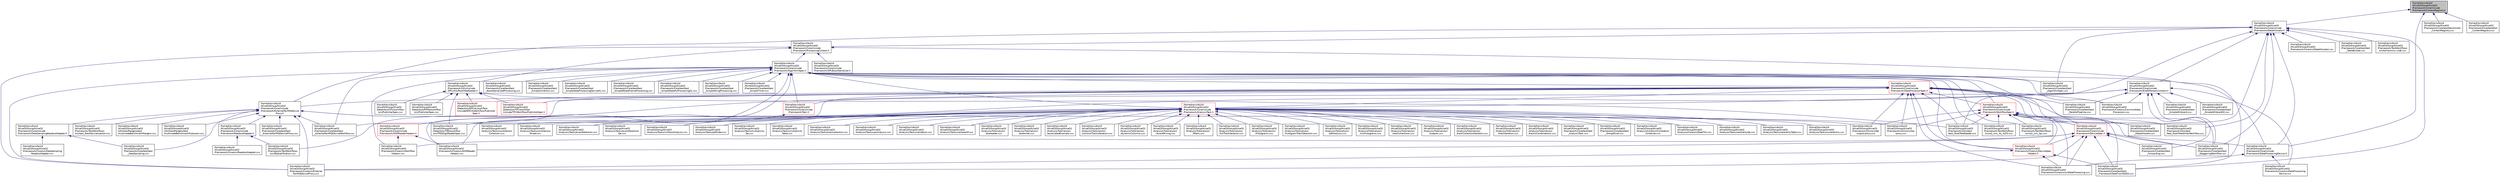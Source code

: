 digraph "/home/travis/build/AliceO2Group/AliceO2/Framework/Core/include/Framework/ContextRegistry.h"
{
 // INTERACTIVE_SVG=YES
  bgcolor="transparent";
  edge [fontname="Helvetica",fontsize="10",labelfontname="Helvetica",labelfontsize="10"];
  node [fontname="Helvetica",fontsize="10",shape=record];
  Node13 [label="/home/travis/build\l/AliceO2Group/AliceO2\l/Framework/Core/include\l/Framework/ContextRegistry.h",height=0.2,width=0.4,color="black", fillcolor="grey75", style="filled", fontcolor="black"];
  Node13 -> Node14 [dir="back",color="midnightblue",fontsize="10",style="solid",fontname="Helvetica"];
  Node14 [label="/home/travis/build\l/AliceO2Group/AliceO2\l/Framework/Core/include\l/Framework/DataAllocator.h",height=0.2,width=0.4,color="black",URL="$d1/d28/DataAllocator_8h.html"];
  Node14 -> Node15 [dir="back",color="midnightblue",fontsize="10",style="solid",fontname="Helvetica"];
  Node15 [label="/home/travis/build\l/AliceO2Group/AliceO2\l/Framework/Core/include\l/Framework/DataProcessingDevice.h",height=0.2,width=0.4,color="black",URL="$d3/d4b/DataProcessingDevice_8h.html"];
  Node15 -> Node16 [dir="back",color="midnightblue",fontsize="10",style="solid",fontname="Helvetica"];
  Node16 [label="/home/travis/build\l/AliceO2Group/AliceO2\l/Framework/Core/src/DataProcessing\lDevice.cxx",height=0.2,width=0.4,color="black",URL="$db/dac/DataProcessingDevice_8cxx.html"];
  Node15 -> Node17 [dir="back",color="midnightblue",fontsize="10",style="solid",fontname="Helvetica"];
  Node17 [label="/home/travis/build\l/AliceO2Group/AliceO2\l/Framework/Core/src/runDataProcessing.cxx",height=0.2,width=0.4,color="black",URL="$d7/d54/runDataProcessing_8cxx.html"];
  Node14 -> Node18 [dir="back",color="midnightblue",fontsize="10",style="solid",fontname="Helvetica"];
  Node18 [label="/home/travis/build\l/AliceO2Group/AliceO2\l/Framework/Core/include\l/Framework/ExternalFairMQDevice\lProxy.h",height=0.2,width=0.4,color="black",URL="$d6/d03/ExternalFairMQDeviceProxy_8h.html"];
  Node18 -> Node19 [dir="back",color="midnightblue",fontsize="10",style="solid",fontname="Helvetica"];
  Node19 [label="/home/travis/build\l/AliceO2Group/AliceO2\l/Framework/Core/include\l/Framework/DataSamplingReadoutAdapter.h",height=0.2,width=0.4,color="black",URL="$dc/dc8/DataSamplingReadoutAdapter_8h.html"];
  Node19 -> Node20 [dir="back",color="midnightblue",fontsize="10",style="solid",fontname="Helvetica"];
  Node20 [label="/home/travis/build\l/AliceO2Group/AliceO2\l/Framework/Core/src/DataSampling\lReadoutAdapter.cxx",height=0.2,width=0.4,color="black",URL="$dc/da2/DataSamplingReadoutAdapter_8cxx.html"];
  Node19 -> Node21 [dir="back",color="midnightblue",fontsize="10",style="solid",fontname="Helvetica"];
  Node21 [label="/home/travis/build\l/AliceO2Group/AliceO2\l/Framework/Core/test/test\l_DataSampling.cxx",height=0.2,width=0.4,color="black",URL="$d1/de8/test__DataSampling_8cxx.html"];
  Node18 -> Node22 [dir="back",color="midnightblue",fontsize="10",style="solid",fontname="Helvetica"];
  Node22 [label="/home/travis/build\l/AliceO2Group/AliceO2\l/Framework/Core/include\l/Framework/ReadoutAdapter.h",height=0.2,width=0.4,color="black",URL="$de/d43/ReadoutAdapter_8h.html"];
  Node22 -> Node23 [dir="back",color="midnightblue",fontsize="10",style="solid",fontname="Helvetica"];
  Node23 [label="/home/travis/build\l/AliceO2Group/AliceO2\l/Framework/Core/src/ReadoutAdapter.cxx",height=0.2,width=0.4,color="black",URL="$da/df2/ReadoutAdapter_8cxx.html"];
  Node22 -> Node24 [dir="back",color="midnightblue",fontsize="10",style="solid",fontname="Helvetica"];
  Node24 [label="/home/travis/build\l/AliceO2Group/AliceO2\l/Framework/TestWorkflows\l/src/flpQualification.cxx",height=0.2,width=0.4,color="black",URL="$db/d1a/flpQualification_8cxx.html"];
  Node18 -> Node25 [dir="back",color="midnightblue",fontsize="10",style="solid",fontname="Helvetica"];
  Node25 [label="/home/travis/build\l/AliceO2Group/AliceO2\l/Framework/Core/src/External\lFairMQDeviceProxy.cxx",height=0.2,width=0.4,color="black",URL="$dc/df3/ExternalFairMQDeviceProxy_8cxx.html"];
  Node18 -> Node21 [dir="back",color="midnightblue",fontsize="10",style="solid",fontname="Helvetica"];
  Node18 -> Node26 [dir="back",color="midnightblue",fontsize="10",style="solid",fontname="Helvetica"];
  Node26 [label="/home/travis/build\l/AliceO2Group/AliceO2\l/Framework/Core/test/test\l_ExternalFairMQDeviceProxy.cxx",height=0.2,width=0.4,color="black",URL="$d1/dd3/test__ExternalFairMQDeviceProxy_8cxx.html"];
  Node18 -> Node27 [dir="back",color="midnightblue",fontsize="10",style="solid",fontname="Helvetica"];
  Node27 [label="/home/travis/build\l/AliceO2Group/AliceO2\l/Framework/Core/test/test\l_ExternalFairMQDeviceWorkflow.cxx",height=0.2,width=0.4,color="black",URL="$d4/d00/test__ExternalFairMQDeviceWorkflow_8cxx.html"];
  Node18 -> Node28 [dir="back",color="midnightblue",fontsize="10",style="solid",fontname="Helvetica"];
  Node28 [label="/home/travis/build\l/AliceO2Group/AliceO2\l/Framework/TestWorkflows\l/src/test_RawDeviceInjector.cxx",height=0.2,width=0.4,color="black",URL="$da/d19/test__RawDeviceInjector_8cxx.html"];
  Node18 -> Node29 [dir="back",color="midnightblue",fontsize="10",style="solid",fontname="Helvetica"];
  Node29 [label="/home/travis/build\l/AliceO2Group/AliceO2\l/Framework/Utils/src/dpl\l-output-proxy.cxx",height=0.2,width=0.4,color="black",URL="$d6/d4b/dpl-output-proxy_8cxx.html"];
  Node18 -> Node30 [dir="back",color="midnightblue",fontsize="10",style="solid",fontname="Helvetica"];
  Node30 [label="/home/travis/build\l/AliceO2Group/AliceO2\l/Framework/Utils/src/raw\l-proxy.cxx",height=0.2,width=0.4,color="black",URL="$df/de6/raw-proxy_8cxx.html"];
  Node18 -> Node31 [dir="back",color="midnightblue",fontsize="10",style="solid",fontname="Helvetica"];
  Node31 [label="/home/travis/build\l/AliceO2Group/AliceO2\l/Utilities/Mergers/test\l/multinodeBenchmarkMergers.cxx",height=0.2,width=0.4,color="black",URL="$dc/dbc/multinodeBenchmarkMergers_8cxx.html",tooltip="This is a DPL workflow to run Mergers and an input proxy for benchmarks. "];
  Node18 -> Node32 [dir="back",color="midnightblue",fontsize="10",style="solid",fontname="Helvetica"];
  Node32 [label="/home/travis/build\l/AliceO2Group/AliceO2\l/Utilities/Mergers/test\l/multinodeBenchmarkProducers.cxx",height=0.2,width=0.4,color="black",URL="$d7/d5a/multinodeBenchmarkProducers_8cxx.html",tooltip="This is a DPL workflow with TH1 producers used to benchmark Mergers. "];
  Node14 -> Node33 [dir="back",color="midnightblue",fontsize="10",style="solid",fontname="Helvetica"];
  Node33 [label="/home/travis/build\l/AliceO2Group/AliceO2\l/Framework/Core/include\l/Framework/ProcessingContext.h",height=0.2,width=0.4,color="black",URL="$de/d6a/ProcessingContext_8h.html"];
  Node33 -> Node34 [dir="back",color="midnightblue",fontsize="10",style="solid",fontname="Helvetica"];
  Node34 [label="/home/travis/build\l/AliceO2Group/AliceO2\l/Framework/Core/include\l/Framework/AlgorithmSpec.h",height=0.2,width=0.4,color="black",URL="$d0/d14/AlgorithmSpec_8h.html"];
  Node34 -> Node35 [dir="back",color="midnightblue",fontsize="10",style="solid",fontname="Helvetica"];
  Node35 [label="/home/travis/build\l/AliceO2Group/AliceO2\l/Framework/Core/include\l/Framework/AnalysisTask.h",height=0.2,width=0.4,color="red",URL="$d6/d57/AnalysisTask_8h.html"];
  Node35 -> Node36 [dir="back",color="midnightblue",fontsize="10",style="solid",fontname="Helvetica"];
  Node36 [label="/home/travis/build\l/AliceO2Group/AliceO2\l/Analysis/Core/src/Correlation\lContainer.cxx",height=0.2,width=0.4,color="black",URL="$dc/def/CorrelationContainer_8cxx.html"];
  Node35 -> Node37 [dir="back",color="midnightblue",fontsize="10",style="solid",fontname="Helvetica"];
  Node37 [label="/home/travis/build\l/AliceO2Group/AliceO2\l/Analysis/Core/src/StepTHn.cxx",height=0.2,width=0.4,color="black",URL="$d9/dae/StepTHn_8cxx.html"];
  Node35 -> Node38 [dir="back",color="midnightblue",fontsize="10",style="solid",fontname="Helvetica"];
  Node38 [label="/home/travis/build\l/AliceO2Group/AliceO2\l/Analysis/Tasks/centralityQa.cxx",height=0.2,width=0.4,color="black",URL="$d5/d75/centralityQa_8cxx.html"];
  Node35 -> Node39 [dir="back",color="midnightblue",fontsize="10",style="solid",fontname="Helvetica"];
  Node39 [label="/home/travis/build\l/AliceO2Group/AliceO2\l/Analysis/Tasks/centralityTable.cxx",height=0.2,width=0.4,color="black",URL="$de/d41/centralityTable_8cxx.html"];
  Node35 -> Node40 [dir="back",color="midnightblue",fontsize="10",style="solid",fontname="Helvetica"];
  Node40 [label="/home/travis/build\l/AliceO2Group/AliceO2\l/Analysis/Tasks/correlations.cxx",height=0.2,width=0.4,color="black",URL="$d9/d61/correlations_8cxx.html"];
  Node35 -> Node41 [dir="back",color="midnightblue",fontsize="10",style="solid",fontname="Helvetica"];
  Node41 [label="/home/travis/build\l/AliceO2Group/AliceO2\l/Analysis/Tasks/correlations\lCollection.cxx",height=0.2,width=0.4,color="black",URL="$df/d59/correlationsCollection_8cxx.html"];
  Node35 -> Node42 [dir="back",color="midnightblue",fontsize="10",style="solid",fontname="Helvetica"];
  Node42 [label="/home/travis/build\l/AliceO2Group/AliceO2\l/Analysis/Tasks/correlations\lMixed.cxx",height=0.2,width=0.4,color="black",URL="$d4/d39/correlationsMixed_8cxx.html"];
  Node35 -> Node43 [dir="back",color="midnightblue",fontsize="10",style="solid",fontname="Helvetica"];
  Node43 [label="/home/travis/build\l/AliceO2Group/AliceO2\l/Analysis/Tasks/eventSelection.cxx",height=0.2,width=0.4,color="black",URL="$d9/df1/eventSelection_8cxx.html"];
  Node35 -> Node44 [dir="back",color="midnightblue",fontsize="10",style="solid",fontname="Helvetica"];
  Node44 [label="/home/travis/build\l/AliceO2Group/AliceO2\l/Analysis/Tasks/eventSelection\lQa.cxx",height=0.2,width=0.4,color="black",URL="$dd/d91/eventSelectionQa_8cxx.html"];
  Node35 -> Node45 [dir="back",color="midnightblue",fontsize="10",style="solid",fontname="Helvetica"];
  Node45 [label="/home/travis/build\l/AliceO2Group/AliceO2\l/Analysis/Tasks/invMassAnalysis.cxx",height=0.2,width=0.4,color="black",URL="$d3/db8/invMassAnalysis_8cxx.html"];
  Node35 -> Node46 [dir="back",color="midnightblue",fontsize="10",style="solid",fontname="Helvetica"];
  Node46 [label="/home/travis/build\l/AliceO2Group/AliceO2\l/Analysis/Tasks/jetfinder.cxx",height=0.2,width=0.4,color="black",URL="$d2/dc6/jetfinder_8cxx.html"];
  Node35 -> Node47 [dir="back",color="midnightblue",fontsize="10",style="solid",fontname="Helvetica"];
  Node47 [label="/home/travis/build\l/AliceO2Group/AliceO2\l/Analysis/Tasks/multiplicity\lQa.cxx",height=0.2,width=0.4,color="black",URL="$d3/d6a/multiplicityQa_8cxx.html"];
  Node35 -> Node48 [dir="back",color="midnightblue",fontsize="10",style="solid",fontname="Helvetica"];
  Node48 [label="/home/travis/build\l/AliceO2Group/AliceO2\l/Analysis/Tasks/multiplicity\lTable.cxx",height=0.2,width=0.4,color="black",URL="$d4/d23/multiplicityTable_8cxx.html"];
  Node35 -> Node49 [dir="back",color="midnightblue",fontsize="10",style="solid",fontname="Helvetica"];
  Node49 [label="/home/travis/build\l/AliceO2Group/AliceO2\l/Analysis/Tasks/trackselection.cxx",height=0.2,width=0.4,color="black",URL="$db/d90/trackselection_8cxx.html"];
  Node35 -> Node50 [dir="back",color="midnightblue",fontsize="10",style="solid",fontname="Helvetica"];
  Node50 [label="/home/travis/build\l/AliceO2Group/AliceO2\l/Analysis/Tasks/upcAnalysis.cxx",height=0.2,width=0.4,color="black",URL="$d2/d9d/upcAnalysis_8cxx.html"];
  Node35 -> Node51 [dir="back",color="midnightblue",fontsize="10",style="solid",fontname="Helvetica"];
  Node51 [label="/home/travis/build\l/AliceO2Group/AliceO2\l/Analysis/Tasks/validation.cxx",height=0.2,width=0.4,color="black",URL="$dd/d1b/validation_8cxx.html"];
  Node35 -> Node52 [dir="back",color="midnightblue",fontsize="10",style="solid",fontname="Helvetica"];
  Node52 [label="/home/travis/build\l/AliceO2Group/AliceO2\l/Analysis/Tasks/vertexerhf.cxx",height=0.2,width=0.4,color="black",URL="$de/d5e/vertexerhf_8cxx.html"];
  Node35 -> Node53 [dir="back",color="midnightblue",fontsize="10",style="solid",fontname="Helvetica"];
  Node53 [label="/home/travis/build\l/AliceO2Group/AliceO2\l/Analysis/Tutorials/src\l/aodreader.cxx",height=0.2,width=0.4,color="black",URL="$dd/d00/aodreader_8cxx.html"];
  Node35 -> Node54 [dir="back",color="midnightblue",fontsize="10",style="solid",fontname="Helvetica"];
  Node54 [label="/home/travis/build\l/AliceO2Group/AliceO2\l/Analysis/Tutorials/src\l/aodwriter.cxx",height=0.2,width=0.4,color="black",URL="$d0/dee/aodwriter_8cxx.html"];
  Node35 -> Node55 [dir="back",color="midnightblue",fontsize="10",style="solid",fontname="Helvetica"];
  Node55 [label="/home/travis/build\l/AliceO2Group/AliceO2\l/Analysis/Tutorials/src\l/associatedExample.cxx",height=0.2,width=0.4,color="black",URL="$d6/dcb/associatedExample_8cxx.html"];
  Node35 -> Node56 [dir="back",color="midnightblue",fontsize="10",style="solid",fontname="Helvetica"];
  Node56 [label="/home/travis/build\l/AliceO2Group/AliceO2\l/Analysis/Tutorials/src\l/collisionTracksIteration.cxx",height=0.2,width=0.4,color="black",URL="$d4/dd5/collisionTracksIteration_8cxx.html"];
  Node35 -> Node57 [dir="back",color="midnightblue",fontsize="10",style="solid",fontname="Helvetica"];
  Node57 [label="/home/travis/build\l/AliceO2Group/AliceO2\l/Analysis/Tutorials/src\l/dynamicColumns.cxx",height=0.2,width=0.4,color="black",URL="$d2/df5/dynamicColumns_8cxx.html"];
  Node35 -> Node58 [dir="back",color="midnightblue",fontsize="10",style="solid",fontname="Helvetica"];
  Node58 [label="/home/travis/build\l/AliceO2Group/AliceO2\l/Analysis/Tutorials/src\l/eventMixing.cxx",height=0.2,width=0.4,color="black",URL="$d6/ddb/eventMixing_8cxx.html"];
  Node35 -> Node59 [dir="back",color="midnightblue",fontsize="10",style="solid",fontname="Helvetica"];
  Node59 [label="/home/travis/build\l/AliceO2Group/AliceO2\l/Analysis/Tutorials/src\l/filters.cxx",height=0.2,width=0.4,color="black",URL="$d6/d77/filters_8cxx.html"];
  Node35 -> Node60 [dir="back",color="midnightblue",fontsize="10",style="solid",fontname="Helvetica"];
  Node60 [label="/home/travis/build\l/AliceO2Group/AliceO2\l/Analysis/Tutorials/src\l/fullTrackIteration.cxx",height=0.2,width=0.4,color="black",URL="$d2/d4e/fullTrackIteration_8cxx.html"];
  Node35 -> Node61 [dir="back",color="midnightblue",fontsize="10",style="solid",fontname="Helvetica"];
  Node61 [label="/home/travis/build\l/AliceO2Group/AliceO2\l/Analysis/Tutorials/src\l/histograms.cxx",height=0.2,width=0.4,color="black",URL="$df/d90/histograms_8cxx.html"];
  Node35 -> Node62 [dir="back",color="midnightblue",fontsize="10",style="solid",fontname="Helvetica"];
  Node62 [label="/home/travis/build\l/AliceO2Group/AliceO2\l/Analysis/Tutorials/src\l/histogramTrackSelection.cxx",height=0.2,width=0.4,color="black",URL="$dd/d06/histogramTrackSelection_8cxx.html"];
  Node35 -> Node63 [dir="back",color="midnightblue",fontsize="10",style="solid",fontname="Helvetica"];
  Node63 [label="/home/travis/build\l/AliceO2Group/AliceO2\l/Analysis/Tutorials/src\l/jetAnalysis.cxx",height=0.2,width=0.4,color="black",URL="$d7/d21/jetAnalysis_8cxx.html"];
  Node35 -> Node64 [dir="back",color="midnightblue",fontsize="10",style="solid",fontname="Helvetica"];
  Node64 [label="/home/travis/build\l/AliceO2Group/AliceO2\l/Analysis/Tutorials/src\l/mcHistograms.cxx",height=0.2,width=0.4,color="black",URL="$dd/d84/mcHistograms_8cxx.html"];
  Node35 -> Node65 [dir="back",color="midnightblue",fontsize="10",style="solid",fontname="Helvetica"];
  Node65 [label="/home/travis/build\l/AliceO2Group/AliceO2\l/Analysis/Tutorials/src\l/newCollections.cxx",height=0.2,width=0.4,color="black",URL="$d7/d10/newCollections_8cxx.html"];
  Node35 -> Node66 [dir="back",color="midnightblue",fontsize="10",style="solid",fontname="Helvetica"];
  Node66 [label="/home/travis/build\l/AliceO2Group/AliceO2\l/Analysis/Tutorials/src\l/outputs.cxx",height=0.2,width=0.4,color="black",URL="$d3/d45/outputs_8cxx.html"];
  Node35 -> Node67 [dir="back",color="midnightblue",fontsize="10",style="solid",fontname="Helvetica"];
  Node67 [label="/home/travis/build\l/AliceO2Group/AliceO2\l/Analysis/Tutorials/src\l/trackCollectionIteration.cxx",height=0.2,width=0.4,color="black",URL="$d4/ded/trackCollectionIteration_8cxx.html"];
  Node35 -> Node68 [dir="back",color="midnightblue",fontsize="10",style="solid",fontname="Helvetica"];
  Node68 [label="/home/travis/build\l/AliceO2Group/AliceO2\l/Analysis/Tutorials/src\l/trackIteration.cxx",height=0.2,width=0.4,color="black",URL="$db/d7e/trackIteration_8cxx.html"];
  Node35 -> Node69 [dir="back",color="midnightblue",fontsize="10",style="solid",fontname="Helvetica"];
  Node69 [label="/home/travis/build\l/AliceO2Group/AliceO2\l/Analysis/Tutorials/src\l/tracksCombinations.cxx",height=0.2,width=0.4,color="black",URL="$d0/da7/tracksCombinations_8cxx.html"];
  Node35 -> Node70 [dir="back",color="midnightblue",fontsize="10",style="solid",fontname="Helvetica"];
  Node70 [label="/home/travis/build\l/AliceO2Group/AliceO2\l/Framework/Core/test/test\l_AnalysisTask.cxx",height=0.2,width=0.4,color="black",URL="$d9/d09/test__AnalysisTask_8cxx.html"];
  Node35 -> Node71 [dir="back",color="midnightblue",fontsize="10",style="solid",fontname="Helvetica"];
  Node71 [label="/home/travis/build\l/AliceO2Group/AliceO2\l/Framework/Core/test/test\l_GroupSlicer.cxx",height=0.2,width=0.4,color="black",URL="$d2/d45/test__GroupSlicer_8cxx.html"];
  Node34 -> Node73 [dir="back",color="midnightblue",fontsize="10",style="solid",fontname="Helvetica"];
  Node73 [label="/home/travis/build\l/AliceO2Group/AliceO2\l/Framework/Core/include\l/Framework/AODReaderHelpers.h",height=0.2,width=0.4,color="red",URL="$da/d97/AODReaderHelpers_8h.html"];
  Node73 -> Node74 [dir="back",color="midnightblue",fontsize="10",style="solid",fontname="Helvetica"];
  Node74 [label="/home/travis/build\l/AliceO2Group/AliceO2\l/Framework/Core/src/AODReader\lHelpers.cxx",height=0.2,width=0.4,color="black",URL="$d4/dc5/AODReaderHelpers_8cxx.html"];
  Node73 -> Node75 [dir="back",color="midnightblue",fontsize="10",style="solid",fontname="Helvetica"];
  Node75 [label="/home/travis/build\l/AliceO2Group/AliceO2\l/Framework/Core/src/Workflow\lHelpers.cxx",height=0.2,width=0.4,color="black",URL="$dc/da7/WorkflowHelpers_8cxx.html"];
  Node34 -> Node15 [dir="back",color="midnightblue",fontsize="10",style="solid",fontname="Helvetica"];
  Node34 -> Node77 [dir="back",color="midnightblue",fontsize="10",style="solid",fontname="Helvetica"];
  Node77 [label="/home/travis/build\l/AliceO2Group/AliceO2\l/Framework/Core/include\l/Framework/DataProcessorSpec.h",height=0.2,width=0.4,color="red",URL="$d0/df4/DataProcessorSpec_8h.html"];
  Node77 -> Node101 [dir="back",color="midnightblue",fontsize="10",style="solid",fontname="Helvetica"];
  Node101 [label="/home/travis/build\l/AliceO2Group/AliceO2\l/Detectors/EMCAL/workflow\l/include/EMCALWorkflow/Publisher\lSpec.h",height=0.2,width=0.4,color="red",URL="$d2/d55/EMCAL_2workflow_2include_2EMCALWorkflow_2PublisherSpec_8h.html"];
  Node77 -> Node293 [dir="back",color="midnightblue",fontsize="10",style="solid",fontname="Helvetica"];
  Node293 [label="/home/travis/build\l/AliceO2Group/AliceO2\l/Detectors/TPC/workflow\l/include/TPCWorkflow/PublisherSpec.h",height=0.2,width=0.4,color="red",URL="$d9/d4e/TPC_2workflow_2include_2TPCWorkflow_2PublisherSpec_8h.html"];
  Node77 -> Node302 [dir="back",color="midnightblue",fontsize="10",style="solid",fontname="Helvetica"];
  Node302 [label="/home/travis/build\l/AliceO2Group/AliceO2\l/Detectors/TRD/workflow\l/src/TRDDigitReaderSpec.cxx",height=0.2,width=0.4,color="black",URL="$d7/da6/TRDDigitReaderSpec_8cxx.html"];
  Node77 -> Node35 [dir="back",color="midnightblue",fontsize="10",style="solid",fontname="Helvetica"];
  Node77 -> Node18 [dir="back",color="midnightblue",fontsize="10",style="solid",fontname="Helvetica"];
  Node77 -> Node314 [dir="back",color="midnightblue",fontsize="10",style="solid",fontname="Helvetica"];
  Node314 [label="/home/travis/build\l/AliceO2Group/AliceO2\l/Framework/Core/include\l/Framework/DeviceSpec.h",height=0.2,width=0.4,color="red",URL="$df/de8/DeviceSpec_8h.html"];
  Node314 -> Node15 [dir="back",color="midnightblue",fontsize="10",style="solid",fontname="Helvetica"];
  Node314 -> Node74 [dir="back",color="midnightblue",fontsize="10",style="solid",fontname="Helvetica"];
  Node314 -> Node397 [dir="back",color="midnightblue",fontsize="10",style="solid",fontname="Helvetica"];
  Node397 [label="/home/travis/build\l/AliceO2Group/AliceO2\l/Framework/Core/src/DeviceSpec\lHelpers.h",height=0.2,width=0.4,color="red",URL="$df/dda/DeviceSpecHelpers_8h.html"];
  Node397 -> Node25 [dir="back",color="midnightblue",fontsize="10",style="solid",fontname="Helvetica"];
  Node397 -> Node17 [dir="back",color="midnightblue",fontsize="10",style="solid",fontname="Helvetica"];
  Node397 -> Node401 [dir="back",color="midnightblue",fontsize="10",style="solid",fontname="Helvetica"];
  Node401 [label="/home/travis/build\l/AliceO2Group/AliceO2\l/Framework/Core/test/test\l_FrameworkDataFlowToDDS.cxx",height=0.2,width=0.4,color="black",URL="$d6/d53/test__FrameworkDataFlowToDDS_8cxx.html"];
  Node314 -> Node25 [dir="back",color="midnightblue",fontsize="10",style="solid",fontname="Helvetica"];
  Node314 -> Node17 [dir="back",color="midnightblue",fontsize="10",style="solid",fontname="Helvetica"];
  Node314 -> Node75 [dir="back",color="midnightblue",fontsize="10",style="solid",fontname="Helvetica"];
  Node314 -> Node346 [dir="back",color="midnightblue",fontsize="10",style="solid",fontname="Helvetica"];
  Node346 [label="/home/travis/build\l/AliceO2Group/AliceO2\l/Framework/Core/test/test\l_Forwarding.cxx",height=0.2,width=0.4,color="black",URL="$de/dae/test__Forwarding_8cxx.html"];
  Node314 -> Node401 [dir="back",color="midnightblue",fontsize="10",style="solid",fontname="Helvetica"];
  Node314 -> Node363 [dir="back",color="midnightblue",fontsize="10",style="solid",fontname="Helvetica"];
  Node363 [label="/home/travis/build\l/AliceO2Group/AliceO2\l/Framework/Core/test/test\l_StaggeringWorkflow.cxx",height=0.2,width=0.4,color="black",URL="$dd/d16/test__StaggeringWorkflow_8cxx.html"];
  Node77 -> Node429 [dir="back",color="midnightblue",fontsize="10",style="solid",fontname="Helvetica"];
  Node429 [label="/home/travis/build\l/AliceO2Group/AliceO2\l/Framework/Core/include\l/Framework/WorkflowSpec.h",height=0.2,width=0.4,color="red",URL="$df/da1/WorkflowSpec_8h.html"];
  Node429 -> Node314 [dir="back",color="midnightblue",fontsize="10",style="solid",fontname="Helvetica"];
  Node429 -> Node397 [dir="back",color="midnightblue",fontsize="10",style="solid",fontname="Helvetica"];
  Node429 -> Node17 [dir="back",color="midnightblue",fontsize="10",style="solid",fontname="Helvetica"];
  Node429 -> Node345 [dir="back",color="midnightblue",fontsize="10",style="solid",fontname="Helvetica"];
  Node345 [label="/home/travis/build\l/AliceO2Group/AliceO2\l/Framework/Core/test/test\l_DataAllocator.cxx",height=0.2,width=0.4,color="black",URL="$d2/da2/test__DataAllocator_8cxx.html"];
  Node429 -> Node401 [dir="back",color="midnightblue",fontsize="10",style="solid",fontname="Helvetica"];
  Node429 -> Node363 [dir="back",color="midnightblue",fontsize="10",style="solid",fontname="Helvetica"];
  Node429 -> Node455 [dir="back",color="midnightblue",fontsize="10",style="solid",fontname="Helvetica"];
  Node455 [label="/home/travis/build\l/AliceO2Group/AliceO2\l/Framework/TestWorkflows\l/src/o2_sim_its_ALP3.cxx",height=0.2,width=0.4,color="black",URL="$dd/d2b/o2__sim__its__ALP3_8cxx.html"];
  Node429 -> Node456 [dir="back",color="midnightblue",fontsize="10",style="solid",fontname="Helvetica"];
  Node456 [label="/home/travis/build\l/AliceO2Group/AliceO2\l/Framework/TestWorkflows\l/src/o2_sim_tpc.cxx",height=0.2,width=0.4,color="black",URL="$d7/d11/o2__sim__tpc_8cxx.html"];
  Node429 -> Node29 [dir="back",color="midnightblue",fontsize="10",style="solid",fontname="Helvetica"];
  Node429 -> Node30 [dir="back",color="midnightblue",fontsize="10",style="solid",fontname="Helvetica"];
  Node429 -> Node391 [dir="back",color="midnightblue",fontsize="10",style="solid",fontname="Helvetica"];
  Node391 [label="/home/travis/build\l/AliceO2Group/AliceO2\l/Framework/Utils/test\l/test_RootTreeReader.cxx",height=0.2,width=0.4,color="black",URL="$d6/d0d/test__RootTreeReader_8cxx.html"];
  Node429 -> Node392 [dir="back",color="midnightblue",fontsize="10",style="solid",fontname="Helvetica"];
  Node392 [label="/home/travis/build\l/AliceO2Group/AliceO2\l/Framework/Utils/test\l/test_RootTreeWriterWorkflow.cxx",height=0.2,width=0.4,color="black",URL="$d1/d02/test__RootTreeWriterWorkflow_8cxx.html"];
  Node77 -> Node310 [dir="back",color="midnightblue",fontsize="10",style="solid",fontname="Helvetica"];
  Node310 [label="/home/travis/build\l/AliceO2Group/AliceO2\l/Framework/Core/src/CommonData\lProcessors.cxx",height=0.2,width=0.4,color="black",URL="$df/d93/CommonDataProcessors_8cxx.html"];
  Node77 -> Node397 [dir="back",color="midnightblue",fontsize="10",style="solid",fontname="Helvetica"];
  Node77 -> Node17 [dir="back",color="midnightblue",fontsize="10",style="solid",fontname="Helvetica"];
  Node77 -> Node345 [dir="back",color="midnightblue",fontsize="10",style="solid",fontname="Helvetica"];
  Node77 -> Node27 [dir="back",color="midnightblue",fontsize="10",style="solid",fontname="Helvetica"];
  Node77 -> Node349 [dir="back",color="midnightblue",fontsize="10",style="solid",fontname="Helvetica"];
  Node349 [label="/home/travis/build\l/AliceO2Group/AliceO2\l/Framework/Core/test/test\l_ParallelPipeline.cxx",height=0.2,width=0.4,color="black",URL="$d8/d7e/test__ParallelPipeline_8cxx.html"];
  Node77 -> Node363 [dir="back",color="midnightblue",fontsize="10",style="solid",fontname="Helvetica"];
  Node77 -> Node24 [dir="back",color="midnightblue",fontsize="10",style="solid",fontname="Helvetica"];
  Node77 -> Node29 [dir="back",color="midnightblue",fontsize="10",style="solid",fontname="Helvetica"];
  Node77 -> Node30 [dir="back",color="midnightblue",fontsize="10",style="solid",fontname="Helvetica"];
  Node77 -> Node391 [dir="back",color="midnightblue",fontsize="10",style="solid",fontname="Helvetica"];
  Node77 -> Node392 [dir="back",color="midnightblue",fontsize="10",style="solid",fontname="Helvetica"];
  Node34 -> Node314 [dir="back",color="midnightblue",fontsize="10",style="solid",fontname="Helvetica"];
  Node34 -> Node523 [dir="back",color="midnightblue",fontsize="10",style="solid",fontname="Helvetica"];
  Node523 [label="/home/travis/build\l/AliceO2Group/AliceO2\l/Framework/Core/include\l/Framework/Task.h",height=0.2,width=0.4,color="red",URL="$df/d4f/Task_8h.html"];
  Node523 -> Node302 [dir="back",color="midnightblue",fontsize="10",style="solid",fontname="Helvetica"];
  Node34 -> Node429 [dir="back",color="midnightblue",fontsize="10",style="solid",fontname="Helvetica"];
  Node34 -> Node74 [dir="back",color="midnightblue",fontsize="10",style="solid",fontname="Helvetica"];
  Node34 -> Node310 [dir="back",color="midnightblue",fontsize="10",style="solid",fontname="Helvetica"];
  Node34 -> Node397 [dir="back",color="midnightblue",fontsize="10",style="solid",fontname="Helvetica"];
  Node34 -> Node25 [dir="back",color="midnightblue",fontsize="10",style="solid",fontname="Helvetica"];
  Node34 -> Node75 [dir="back",color="midnightblue",fontsize="10",style="solid",fontname="Helvetica"];
  Node34 -> Node527 [dir="back",color="midnightblue",fontsize="10",style="solid",fontname="Helvetica"];
  Node527 [label="/home/travis/build\l/AliceO2Group/AliceO2\l/Framework/Core/test/test\l_AlgorithmSpec.cxx",height=0.2,width=0.4,color="black",URL="$df/d66/test__AlgorithmSpec_8cxx.html"];
  Node34 -> Node338 [dir="back",color="midnightblue",fontsize="10",style="solid",fontname="Helvetica"];
  Node338 [label="/home/travis/build\l/AliceO2Group/AliceO2\l/Framework/Core/test/test\l_BoostSerializedProcessing.cxx",height=0.2,width=0.4,color="black",URL="$dc/d58/test__BoostSerializedProcessing_8cxx.html"];
  Node34 -> Node27 [dir="back",color="midnightblue",fontsize="10",style="solid",fontname="Helvetica"];
  Node34 -> Node353 [dir="back",color="midnightblue",fontsize="10",style="solid",fontname="Helvetica"];
  Node353 [label="/home/travis/build\l/AliceO2Group/AliceO2\l/Framework/Core/test/test\l_SimpleCondition.cxx",height=0.2,width=0.4,color="black",URL="$df/d11/test__SimpleCondition_8cxx.html"];
  Node34 -> Node354 [dir="back",color="midnightblue",fontsize="10",style="solid",fontname="Helvetica"];
  Node354 [label="/home/travis/build\l/AliceO2Group/AliceO2\l/Framework/Core/test/test\l_SimpleDataProcessingDevice01.cxx",height=0.2,width=0.4,color="black",URL="$d5/d24/test__SimpleDataProcessingDevice01_8cxx.html"];
  Node34 -> Node355 [dir="back",color="midnightblue",fontsize="10",style="solid",fontname="Helvetica"];
  Node355 [label="/home/travis/build\l/AliceO2Group/AliceO2\l/Framework/Core/test/test\l_SimpleRDataFrameProcessing.cxx",height=0.2,width=0.4,color="black",URL="$da/d97/test__SimpleRDataFrameProcessing_8cxx.html"];
  Node34 -> Node356 [dir="back",color="midnightblue",fontsize="10",style="solid",fontname="Helvetica"];
  Node356 [label="/home/travis/build\l/AliceO2Group/AliceO2\l/Framework/Core/test/test\l_SimpleStatefulProcessing01.cxx",height=0.2,width=0.4,color="black",URL="$da/d12/test__SimpleStatefulProcessing01_8cxx.html"];
  Node34 -> Node357 [dir="back",color="midnightblue",fontsize="10",style="solid",fontname="Helvetica"];
  Node357 [label="/home/travis/build\l/AliceO2Group/AliceO2\l/Framework/Core/test/test\l_SimpleStringProcessing.cxx",height=0.2,width=0.4,color="black",URL="$d4/d92/test__SimpleStringProcessing_8cxx.html"];
  Node34 -> Node358 [dir="back",color="midnightblue",fontsize="10",style="solid",fontname="Helvetica"];
  Node358 [label="/home/travis/build\l/AliceO2Group/AliceO2\l/Framework/Core/test/test\l_SimpleTimer.cxx",height=0.2,width=0.4,color="black",URL="$db/d3e/test__SimpleTimer_8cxx.html"];
  Node34 -> Node455 [dir="back",color="midnightblue",fontsize="10",style="solid",fontname="Helvetica"];
  Node34 -> Node456 [dir="back",color="midnightblue",fontsize="10",style="solid",fontname="Helvetica"];
  Node33 -> Node528 [dir="back",color="midnightblue",fontsize="10",style="solid",fontname="Helvetica"];
  Node528 [label="/home/travis/build\l/AliceO2Group/AliceO2\l/Framework/Core/include\l/Framework/DPLBoostSerializer.h",height=0.2,width=0.4,color="black",URL="$dc/d55/DPLBoostSerializer_8h.html",tooltip="DPL wrapper of common utils BoostSeralizer. "];
  Node33 -> Node25 [dir="back",color="midnightblue",fontsize="10",style="solid",fontname="Helvetica"];
  Node33 -> Node401 [dir="back",color="midnightblue",fontsize="10",style="solid",fontname="Helvetica"];
  Node33 -> Node529 [dir="back",color="midnightblue",fontsize="10",style="solid",fontname="Helvetica"];
  Node529 [label="/home/travis/build\l/AliceO2Group/AliceO2\l/Framework/Utils/include\l/DPLUtils/RootTreeReader.h",height=0.2,width=0.4,color="black",URL="$df/db5/RootTreeReader_8h.html",tooltip="A generic reader for ROOT TTrees. "];
  Node529 -> Node85 [dir="back",color="midnightblue",fontsize="10",style="solid",fontname="Helvetica"];
  Node85 [label="/home/travis/build\l/AliceO2Group/AliceO2\l/Detectors/CPV/workflow\l/src/PublisherSpec.cxx",height=0.2,width=0.4,color="black",URL="$df/d2e/CPV_2workflow_2src_2PublisherSpec_8cxx.html"];
  Node529 -> Node101 [dir="back",color="midnightblue",fontsize="10",style="solid",fontname="Helvetica"];
  Node529 -> Node255 [dir="back",color="midnightblue",fontsize="10",style="solid",fontname="Helvetica"];
  Node255 [label="/home/travis/build\l/AliceO2Group/AliceO2\l/Detectors/PHOS/workflow\l/src/PublisherSpec.cxx",height=0.2,width=0.4,color="black",URL="$d1/d8d/PHOS_2workflow_2src_2PublisherSpec_8cxx.html"];
  Node529 -> Node293 [dir="back",color="midnightblue",fontsize="10",style="solid",fontname="Helvetica"];
  Node529 -> Node302 [dir="back",color="midnightblue",fontsize="10",style="solid",fontname="Helvetica"];
  Node529 -> Node391 [dir="back",color="midnightblue",fontsize="10",style="solid",fontname="Helvetica"];
  Node14 -> Node530 [dir="back",color="midnightblue",fontsize="10",style="solid",fontname="Helvetica"];
  Node530 [label="/home/travis/build\l/AliceO2Group/AliceO2\l/Framework/Core/include\l/Framework/EndOfStreamContext.h",height=0.2,width=0.4,color="black",URL="$d0/d77/EndOfStreamContext_8h.html"];
  Node530 -> Node35 [dir="back",color="midnightblue",fontsize="10",style="solid",fontname="Helvetica"];
  Node530 -> Node523 [dir="back",color="midnightblue",fontsize="10",style="solid",fontname="Helvetica"];
  Node530 -> Node74 [dir="back",color="midnightblue",fontsize="10",style="solid",fontname="Helvetica"];
  Node530 -> Node310 [dir="back",color="midnightblue",fontsize="10",style="solid",fontname="Helvetica"];
  Node530 -> Node16 [dir="back",color="midnightblue",fontsize="10",style="solid",fontname="Helvetica"];
  Node530 -> Node346 [dir="back",color="midnightblue",fontsize="10",style="solid",fontname="Helvetica"];
  Node530 -> Node349 [dir="back",color="midnightblue",fontsize="10",style="solid",fontname="Helvetica"];
  Node530 -> Node360 [dir="back",color="midnightblue",fontsize="10",style="solid",fontname="Helvetica"];
  Node360 [label="/home/travis/build\l/AliceO2Group/AliceO2\l/Framework/Core/test/test\l_SimpleWildcard.cxx",height=0.2,width=0.4,color="black",URL="$df/d6e/test__SimpleWildcard_8cxx.html"];
  Node530 -> Node361 [dir="back",color="midnightblue",fontsize="10",style="solid",fontname="Helvetica"];
  Node361 [label="/home/travis/build\l/AliceO2Group/AliceO2\l/Framework/Core/test/test\l_SimpleWildcard02.cxx",height=0.2,width=0.4,color="black",URL="$dc/db8/test__SimpleWildcard02_8cxx.html"];
  Node530 -> Node363 [dir="back",color="midnightblue",fontsize="10",style="solid",fontname="Helvetica"];
  Node14 -> Node531 [dir="back",color="midnightblue",fontsize="10",style="solid",fontname="Helvetica"];
  Node531 [label="/home/travis/build\l/AliceO2Group/AliceO2\l/Framework/Core/src/DataAllocator.cxx",height=0.2,width=0.4,color="black",URL="$db/d9d/DataAllocator_8cxx.html"];
  Node14 -> Node527 [dir="back",color="midnightblue",fontsize="10",style="solid",fontname="Helvetica"];
  Node14 -> Node345 [dir="back",color="midnightblue",fontsize="10",style="solid",fontname="Helvetica"];
  Node14 -> Node401 [dir="back",color="midnightblue",fontsize="10",style="solid",fontname="Helvetica"];
  Node14 -> Node363 [dir="back",color="midnightblue",fontsize="10",style="solid",fontname="Helvetica"];
  Node14 -> Node532 [dir="back",color="midnightblue",fontsize="10",style="solid",fontname="Helvetica"];
  Node532 [label="/home/travis/build\l/AliceO2Group/AliceO2\l/Framework/Core/test/test\l_TableBuilder.cxx",height=0.2,width=0.4,color="black",URL="$d1/d65/test__TableBuilder_8cxx.html"];
  Node14 -> Node386 [dir="back",color="midnightblue",fontsize="10",style="solid",fontname="Helvetica"];
  Node386 [label="/home/travis/build\l/AliceO2Group/AliceO2\l/Framework/TestWorkflows\l/src/tof-dummy-ccdb.cxx",height=0.2,width=0.4,color="black",URL="$de/d79/tof-dummy-ccdb_8cxx.html"];
  Node14 -> Node391 [dir="back",color="midnightblue",fontsize="10",style="solid",fontname="Helvetica"];
  Node14 -> Node392 [dir="back",color="midnightblue",fontsize="10",style="solid",fontname="Helvetica"];
  Node13 -> Node15 [dir="back",color="midnightblue",fontsize="10",style="solid",fontname="Helvetica"];
  Node13 -> Node533 [dir="back",color="midnightblue",fontsize="10",style="solid",fontname="Helvetica"];
  Node533 [label="/home/travis/build\l/AliceO2Group/AliceO2\l/Framework/Core/test/benchmark\l_ContextRegistry.cxx",height=0.2,width=0.4,color="black",URL="$d3/d5f/benchmark__ContextRegistry_8cxx.html"];
  Node13 -> Node534 [dir="back",color="midnightblue",fontsize="10",style="solid",fontname="Helvetica"];
  Node534 [label="/home/travis/build\l/AliceO2Group/AliceO2\l/Framework/Core/test/test\l_ContextRegistry.cxx",height=0.2,width=0.4,color="black",URL="$de/d6d/test__ContextRegistry_8cxx.html"];
}
